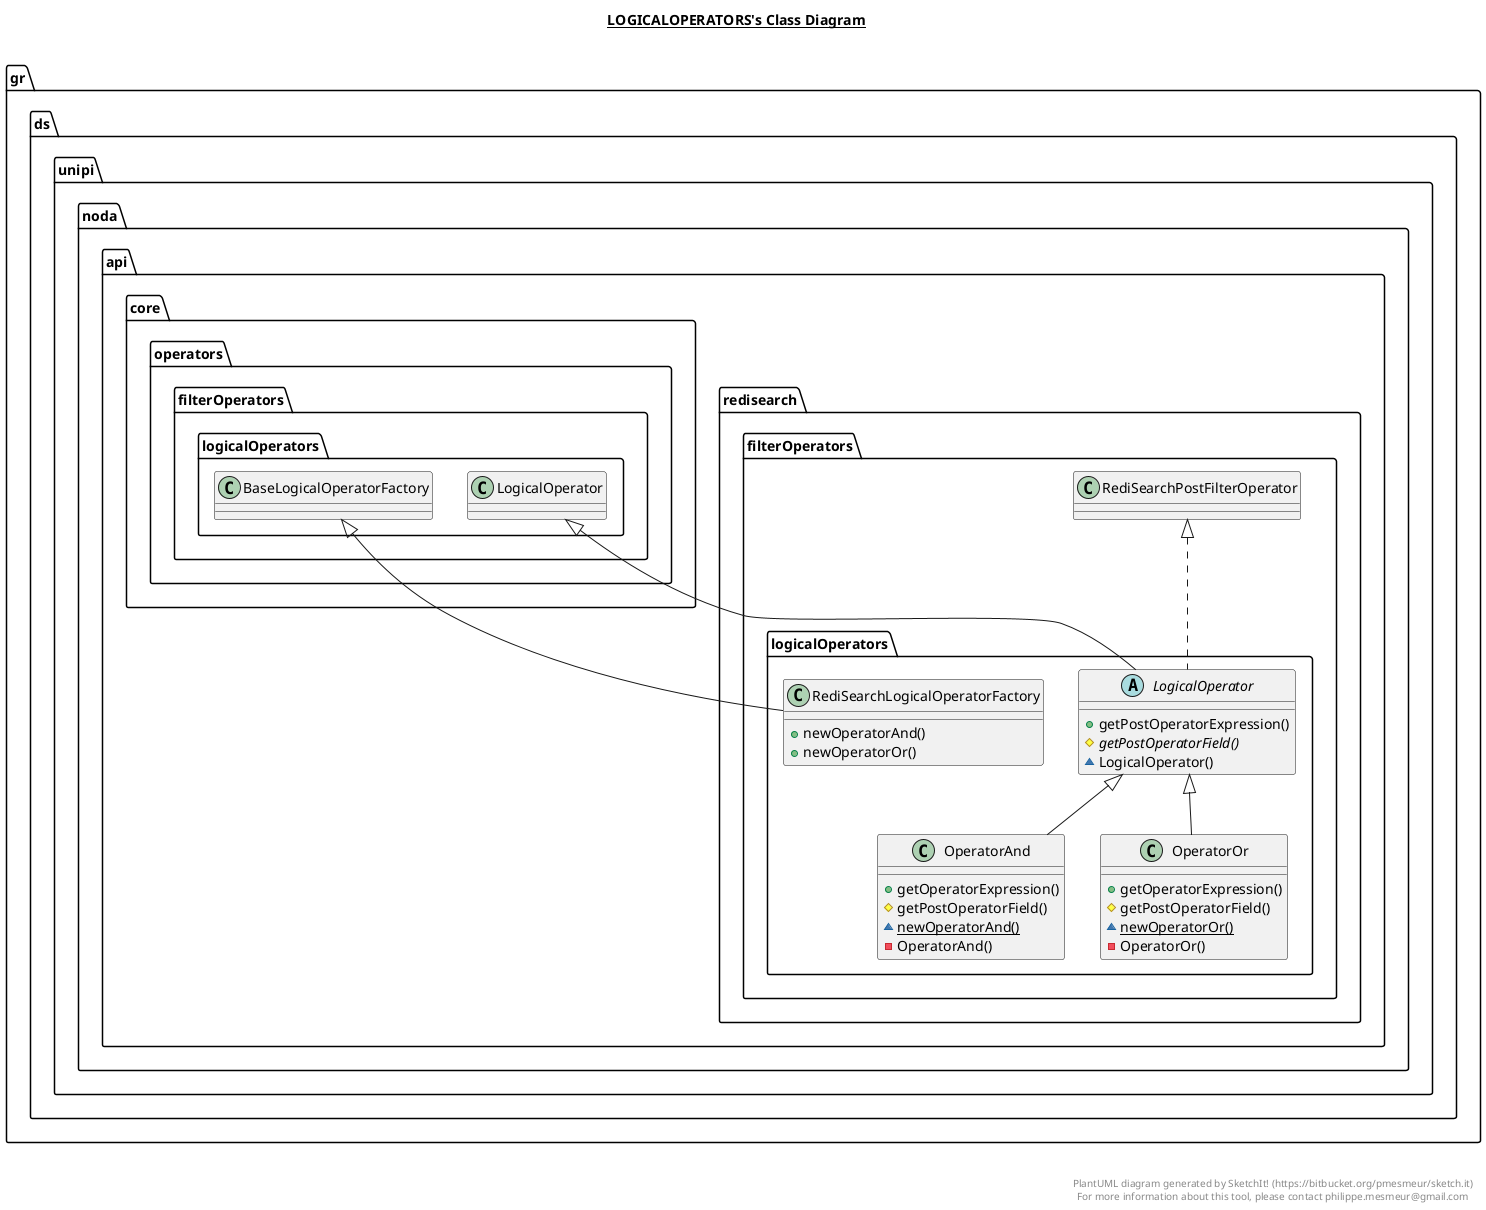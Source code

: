 @startuml

title __LOGICALOPERATORS's Class Diagram__\n

  namespace gr.ds.unipi.noda.api.redisearch {
    namespace filterOperators {
      namespace logicalOperators {
        abstract class gr.ds.unipi.noda.api.redisearch.filterOperators.logicalOperators.LogicalOperator {
            + getPostOperatorExpression()
            {abstract} # getPostOperatorField()
            ~ LogicalOperator()
        }
      }
    }
  }
  

  namespace gr.ds.unipi.noda.api.redisearch {
    namespace filterOperators {
      namespace logicalOperators {
        class gr.ds.unipi.noda.api.redisearch.filterOperators.logicalOperators.OperatorAnd {
            + getOperatorExpression()
            # getPostOperatorField()
            {static} ~ newOperatorAnd()
            - OperatorAnd()
        }
      }
    }
  }
  

  namespace gr.ds.unipi.noda.api.redisearch {
    namespace filterOperators {
      namespace logicalOperators {
        class gr.ds.unipi.noda.api.redisearch.filterOperators.logicalOperators.OperatorOr {
            + getOperatorExpression()
            # getPostOperatorField()
            {static} ~ newOperatorOr()
            - OperatorOr()
        }
      }
    }
  }
  

  namespace gr.ds.unipi.noda.api.redisearch {
    namespace filterOperators {
      namespace logicalOperators {
        class gr.ds.unipi.noda.api.redisearch.filterOperators.logicalOperators.RediSearchLogicalOperatorFactory {
            + newOperatorAnd()
            + newOperatorOr()
        }
      }
    }
  }
  

  gr.ds.unipi.noda.api.redisearch.filterOperators.logicalOperators.LogicalOperator .up.|> gr.ds.unipi.noda.api.redisearch.filterOperators.RediSearchPostFilterOperator
  gr.ds.unipi.noda.api.redisearch.filterOperators.logicalOperators.LogicalOperator -up-|> gr.ds.unipi.noda.api.core.operators.filterOperators.logicalOperators.LogicalOperator
  gr.ds.unipi.noda.api.redisearch.filterOperators.logicalOperators.OperatorAnd -up-|> gr.ds.unipi.noda.api.redisearch.filterOperators.logicalOperators.LogicalOperator
  gr.ds.unipi.noda.api.redisearch.filterOperators.logicalOperators.OperatorOr -up-|> gr.ds.unipi.noda.api.redisearch.filterOperators.logicalOperators.LogicalOperator
  gr.ds.unipi.noda.api.redisearch.filterOperators.logicalOperators.RediSearchLogicalOperatorFactory -up-|> gr.ds.unipi.noda.api.core.operators.filterOperators.logicalOperators.BaseLogicalOperatorFactory


right footer


PlantUML diagram generated by SketchIt! (https://bitbucket.org/pmesmeur/sketch.it)
For more information about this tool, please contact philippe.mesmeur@gmail.com
endfooter

@enduml
